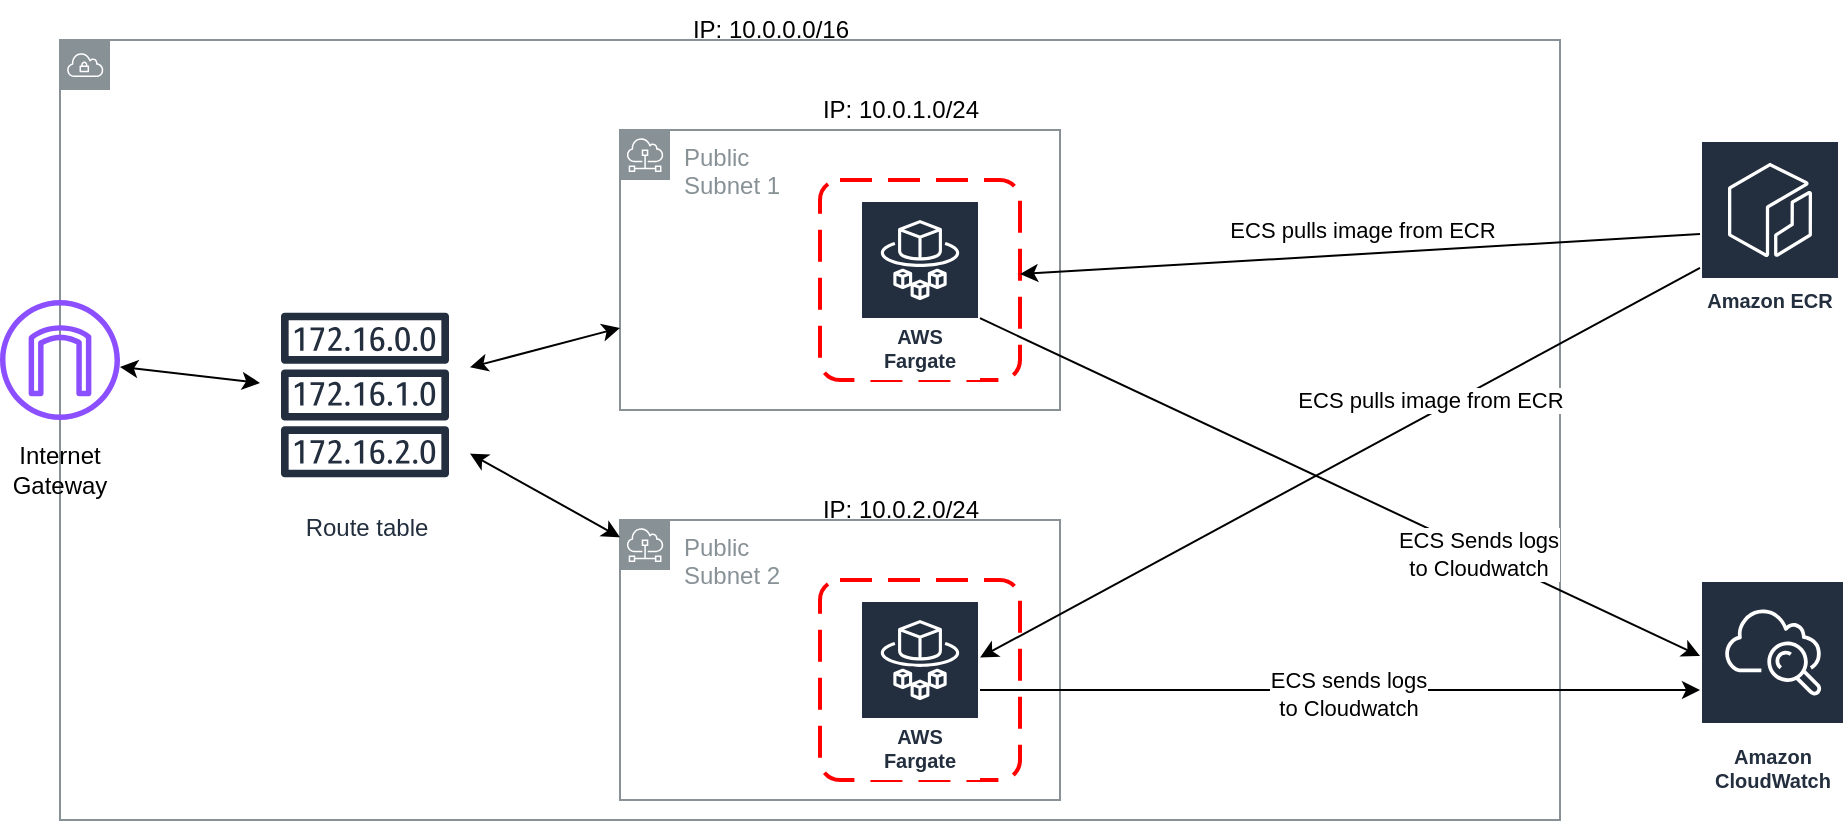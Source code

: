 <mxfile version="22.0.8" type="github">
  <diagram id="Ht1M8jgEwFfnCIfOTk4-" name="Page-1">
    <mxGraphModel dx="1140" dy="649" grid="1" gridSize="10" guides="1" tooltips="1" connect="1" arrows="1" fold="1" page="1" pageScale="1" pageWidth="1169" pageHeight="827" math="0" shadow="0">
      <root>
        <mxCell id="0" />
        <mxCell id="1" parent="0" />
        <mxCell id="usY2DlJmlBuPkNGMXfCU-2" value="" style="sketch=0;outlineConnect=0;gradientColor=none;html=1;whiteSpace=wrap;fontSize=12;fontStyle=0;shape=mxgraph.aws4.group;grIcon=mxgraph.aws4.group_vpc;strokeColor=#879196;fillColor=none;verticalAlign=top;align=left;spacingLeft=30;fontColor=#879196;dashed=0;" vertex="1" parent="1">
          <mxGeometry x="180" y="120" width="750" height="390" as="geometry" />
        </mxCell>
        <mxCell id="usY2DlJmlBuPkNGMXfCU-13" value="&lt;div&gt;Public&amp;nbsp;&lt;/div&gt;&lt;div&gt;Subnet 2&lt;/div&gt;&lt;div&gt;&lt;br&gt;&lt;/div&gt;" style="sketch=0;outlineConnect=0;gradientColor=none;html=1;whiteSpace=wrap;fontSize=12;fontStyle=0;shape=mxgraph.aws4.group;grIcon=mxgraph.aws4.group_subnet;strokeColor=#879196;fillColor=none;verticalAlign=top;align=left;spacingLeft=30;fontColor=#879196;dashed=0;" vertex="1" parent="1">
          <mxGeometry x="460" y="360" width="220" height="140" as="geometry" />
        </mxCell>
        <mxCell id="usY2DlJmlBuPkNGMXfCU-14" value="&lt;div&gt;Public&lt;/div&gt;&lt;div&gt;Subnet 1&lt;br&gt;&lt;/div&gt;" style="sketch=0;outlineConnect=0;gradientColor=none;html=1;whiteSpace=wrap;fontSize=12;fontStyle=0;shape=mxgraph.aws4.group;grIcon=mxgraph.aws4.group_subnet;strokeColor=#879196;fillColor=none;verticalAlign=top;align=left;spacingLeft=30;fontColor=#879196;dashed=0;" vertex="1" parent="1">
          <mxGeometry x="460" y="165" width="220" height="140" as="geometry" />
        </mxCell>
        <mxCell id="usY2DlJmlBuPkNGMXfCU-33" value="" style="rounded=1;arcSize=10;dashed=1;strokeColor=#ff0000;fillColor=none;gradientColor=none;dashPattern=8 4;strokeWidth=2;" vertex="1" parent="1">
          <mxGeometry x="560" y="190" width="100" height="100" as="geometry" />
        </mxCell>
        <mxCell id="usY2DlJmlBuPkNGMXfCU-7" value="" style="sketch=0;outlineConnect=0;fontColor=#232F3E;gradientColor=none;fillColor=#8C4FFF;strokeColor=none;dashed=0;verticalLabelPosition=bottom;verticalAlign=top;align=center;html=1;fontSize=12;fontStyle=0;aspect=fixed;pointerEvents=1;shape=mxgraph.aws4.internet_gateway;" vertex="1" parent="1">
          <mxGeometry x="150" y="250" width="60" height="60" as="geometry" />
        </mxCell>
        <mxCell id="usY2DlJmlBuPkNGMXfCU-10" value="&lt;div&gt;Internet Gateway&lt;/div&gt;" style="text;strokeColor=none;align=center;fillColor=none;html=1;verticalAlign=middle;whiteSpace=wrap;rounded=0;" vertex="1" parent="1">
          <mxGeometry x="150" y="320" width="60" height="30" as="geometry" />
        </mxCell>
        <mxCell id="usY2DlJmlBuPkNGMXfCU-16" value="AWS Fargate" style="sketch=0;outlineConnect=0;fontColor=#232F3E;gradientColor=none;strokeColor=#ffffff;fillColor=#232F3E;dashed=0;verticalLabelPosition=middle;verticalAlign=bottom;align=center;html=1;whiteSpace=wrap;fontSize=10;fontStyle=1;spacing=3;shape=mxgraph.aws4.productIcon;prIcon=mxgraph.aws4.fargate;" vertex="1" parent="1">
          <mxGeometry x="580" y="200" width="60" height="90" as="geometry" />
        </mxCell>
        <mxCell id="usY2DlJmlBuPkNGMXfCU-17" value="&lt;div&gt;IP: 10.0.0.0/16&lt;/div&gt;" style="text;html=1;align=center;verticalAlign=middle;resizable=0;points=[];autosize=1;strokeColor=none;fillColor=none;" vertex="1" parent="1">
          <mxGeometry x="485" y="100" width="100" height="30" as="geometry" />
        </mxCell>
        <mxCell id="usY2DlJmlBuPkNGMXfCU-18" value="&lt;div&gt;IP: 10.0.2.0/24&lt;/div&gt;" style="text;html=1;align=center;verticalAlign=middle;resizable=0;points=[];autosize=1;strokeColor=none;fillColor=none;" vertex="1" parent="1">
          <mxGeometry x="550" y="340" width="100" height="30" as="geometry" />
        </mxCell>
        <mxCell id="usY2DlJmlBuPkNGMXfCU-19" value="&lt;div&gt;IP: 10.0.1.0/24&lt;/div&gt;" style="text;html=1;align=center;verticalAlign=middle;resizable=0;points=[];autosize=1;strokeColor=none;fillColor=none;" vertex="1" parent="1">
          <mxGeometry x="550" y="140" width="100" height="30" as="geometry" />
        </mxCell>
        <mxCell id="usY2DlJmlBuPkNGMXfCU-20" value="Route table" style="sketch=0;outlineConnect=0;fontColor=#232F3E;gradientColor=none;strokeColor=#232F3E;fillColor=#ffffff;dashed=0;verticalLabelPosition=bottom;verticalAlign=top;align=center;html=1;fontSize=12;fontStyle=0;aspect=fixed;shape=mxgraph.aws4.resourceIcon;resIcon=mxgraph.aws4.route_table;" vertex="1" parent="1">
          <mxGeometry x="280" y="245" width="105" height="105" as="geometry" />
        </mxCell>
        <mxCell id="usY2DlJmlBuPkNGMXfCU-21" value="" style="endArrow=classic;startArrow=classic;html=1;rounded=0;" edge="1" parent="1" source="usY2DlJmlBuPkNGMXfCU-20" target="usY2DlJmlBuPkNGMXfCU-14">
          <mxGeometry width="50" height="50" relative="1" as="geometry">
            <mxPoint x="390" y="230" as="sourcePoint" />
            <mxPoint x="440" y="180" as="targetPoint" />
          </mxGeometry>
        </mxCell>
        <mxCell id="usY2DlJmlBuPkNGMXfCU-22" value="" style="endArrow=classic;startArrow=classic;html=1;rounded=0;" edge="1" parent="1" source="usY2DlJmlBuPkNGMXfCU-13" target="usY2DlJmlBuPkNGMXfCU-20">
          <mxGeometry width="50" height="50" relative="1" as="geometry">
            <mxPoint x="350" y="439" as="sourcePoint" />
            <mxPoint x="400" y="389" as="targetPoint" />
          </mxGeometry>
        </mxCell>
        <mxCell id="usY2DlJmlBuPkNGMXfCU-24" value="" style="endArrow=classic;startArrow=classic;html=1;rounded=0;" edge="1" parent="1" source="usY2DlJmlBuPkNGMXfCU-7" target="usY2DlJmlBuPkNGMXfCU-20">
          <mxGeometry width="50" height="50" relative="1" as="geometry">
            <mxPoint x="395" y="294" as="sourcePoint" />
            <mxPoint x="470" y="274" as="targetPoint" />
          </mxGeometry>
        </mxCell>
        <mxCell id="usY2DlJmlBuPkNGMXfCU-36" value="" style="rounded=1;arcSize=10;dashed=1;strokeColor=#ff0000;fillColor=none;gradientColor=none;dashPattern=8 4;strokeWidth=2;" vertex="1" parent="1">
          <mxGeometry x="560" y="390" width="100" height="100" as="geometry" />
        </mxCell>
        <mxCell id="usY2DlJmlBuPkNGMXfCU-15" value="AWS Fargate" style="sketch=0;outlineConnect=0;fontColor=#232F3E;gradientColor=none;strokeColor=#ffffff;fillColor=#232F3E;dashed=0;verticalLabelPosition=middle;verticalAlign=bottom;align=center;html=1;whiteSpace=wrap;fontSize=10;fontStyle=1;spacing=3;shape=mxgraph.aws4.productIcon;prIcon=mxgraph.aws4.fargate;" vertex="1" parent="1">
          <mxGeometry x="580" y="400" width="60" height="90" as="geometry" />
        </mxCell>
        <mxCell id="usY2DlJmlBuPkNGMXfCU-39" value="&lt;br&gt;&lt;div&gt;&lt;br&gt;&lt;/div&gt;&lt;div&gt;&lt;br&gt;&lt;/div&gt;&lt;div&gt;&lt;br&gt;&lt;/div&gt;&lt;div&gt;&lt;br&gt;&lt;/div&gt;&lt;div&gt;&lt;br&gt;&lt;/div&gt;&lt;div&gt;Amazon ECR&lt;/div&gt;" style="sketch=0;outlineConnect=0;fontColor=#232F3E;gradientColor=none;strokeColor=#ffffff;fillColor=#232F3E;dashed=0;verticalLabelPosition=middle;verticalAlign=bottom;align=center;html=1;whiteSpace=wrap;fontSize=10;fontStyle=1;spacing=3;shape=mxgraph.aws4.productIcon;prIcon=mxgraph.aws4.ecr;" vertex="1" parent="1">
          <mxGeometry x="1000" y="170" width="70" height="90" as="geometry" />
        </mxCell>
        <mxCell id="usY2DlJmlBuPkNGMXfCU-40" value="Amazon CloudWatch" style="sketch=0;outlineConnect=0;fontColor=#232F3E;gradientColor=none;strokeColor=#ffffff;fillColor=#232F3E;dashed=0;verticalLabelPosition=middle;verticalAlign=bottom;align=center;html=1;whiteSpace=wrap;fontSize=10;fontStyle=1;spacing=3;shape=mxgraph.aws4.productIcon;prIcon=mxgraph.aws4.cloudwatch;" vertex="1" parent="1">
          <mxGeometry x="1000" y="390" width="72.5" height="110" as="geometry" />
        </mxCell>
        <mxCell id="usY2DlJmlBuPkNGMXfCU-41" value="ECS pulls image from ECR" style="endArrow=classic;html=1;rounded=0;" edge="1" parent="1" source="usY2DlJmlBuPkNGMXfCU-39" target="usY2DlJmlBuPkNGMXfCU-33">
          <mxGeometry x="-0.012" y="-12" width="50" height="50" relative="1" as="geometry">
            <mxPoint x="540" y="330" as="sourcePoint" />
            <mxPoint x="590" y="280" as="targetPoint" />
            <mxPoint as="offset" />
          </mxGeometry>
        </mxCell>
        <mxCell id="usY2DlJmlBuPkNGMXfCU-42" value="" style="endArrow=classic;html=1;rounded=0;" edge="1" parent="1" source="usY2DlJmlBuPkNGMXfCU-39" target="usY2DlJmlBuPkNGMXfCU-15">
          <mxGeometry width="50" height="50" relative="1" as="geometry">
            <mxPoint x="820" y="229" as="sourcePoint" />
            <mxPoint x="670" y="245" as="targetPoint" />
          </mxGeometry>
        </mxCell>
        <mxCell id="usY2DlJmlBuPkNGMXfCU-43" value="ECS pulls image from ECR" style="edgeLabel;html=1;align=center;verticalAlign=middle;resizable=0;points=[];" vertex="1" connectable="0" parent="usY2DlJmlBuPkNGMXfCU-42">
          <mxGeometry x="-0.052" y="2" relative="1" as="geometry">
            <mxPoint x="34" y="-28" as="offset" />
          </mxGeometry>
        </mxCell>
        <mxCell id="usY2DlJmlBuPkNGMXfCU-44" value="" style="endArrow=classic;html=1;rounded=0;" edge="1" parent="1" source="usY2DlJmlBuPkNGMXfCU-15" target="usY2DlJmlBuPkNGMXfCU-40">
          <mxGeometry width="50" height="50" relative="1" as="geometry">
            <mxPoint x="540" y="330" as="sourcePoint" />
            <mxPoint x="590" y="280" as="targetPoint" />
          </mxGeometry>
        </mxCell>
        <mxCell id="usY2DlJmlBuPkNGMXfCU-47" value="&lt;div&gt;ECS sends logs&lt;/div&gt;&lt;div&gt;to Cloudwatch&lt;/div&gt;" style="edgeLabel;html=1;align=center;verticalAlign=middle;resizable=0;points=[];" vertex="1" connectable="0" parent="usY2DlJmlBuPkNGMXfCU-44">
          <mxGeometry x="-0.061" y="-3" relative="1" as="geometry">
            <mxPoint x="15" y="-1" as="offset" />
          </mxGeometry>
        </mxCell>
        <mxCell id="usY2DlJmlBuPkNGMXfCU-45" value="" style="endArrow=classic;html=1;rounded=0;" edge="1" parent="1" source="usY2DlJmlBuPkNGMXfCU-16" target="usY2DlJmlBuPkNGMXfCU-40">
          <mxGeometry width="50" height="50" relative="1" as="geometry">
            <mxPoint x="650" y="454" as="sourcePoint" />
            <mxPoint x="810" y="451" as="targetPoint" />
          </mxGeometry>
        </mxCell>
        <mxCell id="usY2DlJmlBuPkNGMXfCU-46" value="&lt;div&gt;ECS Sends logs&lt;/div&gt;&lt;div&gt;to Cloudwatch&lt;br&gt;&lt;/div&gt;" style="edgeLabel;html=1;align=center;verticalAlign=middle;resizable=0;points=[];" vertex="1" connectable="0" parent="usY2DlJmlBuPkNGMXfCU-45">
          <mxGeometry x="0.381" y="-1" relative="1" as="geometry">
            <mxPoint x="1" as="offset" />
          </mxGeometry>
        </mxCell>
      </root>
    </mxGraphModel>
  </diagram>
</mxfile>
